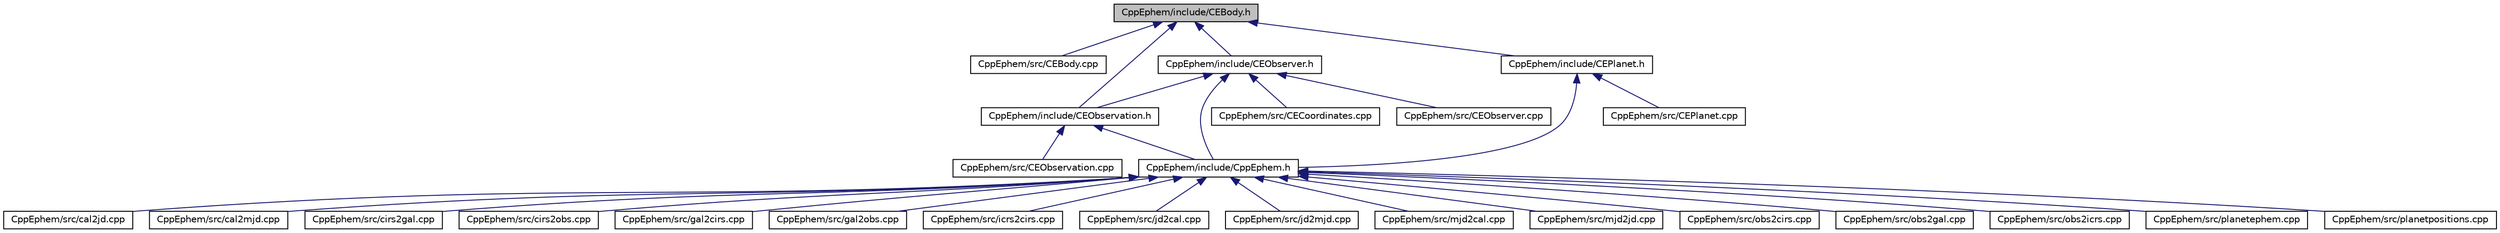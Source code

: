 digraph "CppEphem/include/CEBody.h"
{
  edge [fontname="Helvetica",fontsize="10",labelfontname="Helvetica",labelfontsize="10"];
  node [fontname="Helvetica",fontsize="10",shape=record];
  Node12 [label="CppEphem/include/CEBody.h",height=0.2,width=0.4,color="black", fillcolor="grey75", style="filled", fontcolor="black"];
  Node12 -> Node13 [dir="back",color="midnightblue",fontsize="10",style="solid",fontname="Helvetica"];
  Node13 [label="CppEphem/src/CEBody.cpp",height=0.2,width=0.4,color="black", fillcolor="white", style="filled",URL="$CEBody_8cpp.html"];
  Node12 -> Node14 [dir="back",color="midnightblue",fontsize="10",style="solid",fontname="Helvetica"];
  Node14 [label="CppEphem/include/CEObservation.h",height=0.2,width=0.4,color="black", fillcolor="white", style="filled",URL="$CEObservation_8h.html"];
  Node14 -> Node15 [dir="back",color="midnightblue",fontsize="10",style="solid",fontname="Helvetica"];
  Node15 [label="CppEphem/src/CEObservation.cpp",height=0.2,width=0.4,color="black", fillcolor="white", style="filled",URL="$CEObservation_8cpp.html"];
  Node14 -> Node16 [dir="back",color="midnightblue",fontsize="10",style="solid",fontname="Helvetica"];
  Node16 [label="CppEphem/include/CppEphem.h",height=0.2,width=0.4,color="black", fillcolor="white", style="filled",URL="$CppEphem_8h.html"];
  Node16 -> Node17 [dir="back",color="midnightblue",fontsize="10",style="solid",fontname="Helvetica"];
  Node17 [label="CppEphem/src/cal2jd.cpp",height=0.2,width=0.4,color="black", fillcolor="white", style="filled",URL="$cal2jd_8cpp.html"];
  Node16 -> Node18 [dir="back",color="midnightblue",fontsize="10",style="solid",fontname="Helvetica"];
  Node18 [label="CppEphem/src/cal2mjd.cpp",height=0.2,width=0.4,color="black", fillcolor="white", style="filled",URL="$cal2mjd_8cpp.html"];
  Node16 -> Node19 [dir="back",color="midnightblue",fontsize="10",style="solid",fontname="Helvetica"];
  Node19 [label="CppEphem/src/cirs2gal.cpp",height=0.2,width=0.4,color="black", fillcolor="white", style="filled",URL="$cirs2gal_8cpp.html"];
  Node16 -> Node20 [dir="back",color="midnightblue",fontsize="10",style="solid",fontname="Helvetica"];
  Node20 [label="CppEphem/src/cirs2obs.cpp",height=0.2,width=0.4,color="black", fillcolor="white", style="filled",URL="$cirs2obs_8cpp.html"];
  Node16 -> Node21 [dir="back",color="midnightblue",fontsize="10",style="solid",fontname="Helvetica"];
  Node21 [label="CppEphem/src/gal2cirs.cpp",height=0.2,width=0.4,color="black", fillcolor="white", style="filled",URL="$gal2cirs_8cpp.html"];
  Node16 -> Node22 [dir="back",color="midnightblue",fontsize="10",style="solid",fontname="Helvetica"];
  Node22 [label="CppEphem/src/gal2obs.cpp",height=0.2,width=0.4,color="black", fillcolor="white", style="filled",URL="$gal2obs_8cpp.html"];
  Node16 -> Node23 [dir="back",color="midnightblue",fontsize="10",style="solid",fontname="Helvetica"];
  Node23 [label="CppEphem/src/icrs2cirs.cpp",height=0.2,width=0.4,color="black", fillcolor="white", style="filled",URL="$icrs2cirs_8cpp.html",tooltip="Executable for converting from ICRS to CIRS coordinates. "];
  Node16 -> Node24 [dir="back",color="midnightblue",fontsize="10",style="solid",fontname="Helvetica"];
  Node24 [label="CppEphem/src/jd2cal.cpp",height=0.2,width=0.4,color="black", fillcolor="white", style="filled",URL="$jd2cal_8cpp.html"];
  Node16 -> Node25 [dir="back",color="midnightblue",fontsize="10",style="solid",fontname="Helvetica"];
  Node25 [label="CppEphem/src/jd2mjd.cpp",height=0.2,width=0.4,color="black", fillcolor="white", style="filled",URL="$jd2mjd_8cpp.html"];
  Node16 -> Node26 [dir="back",color="midnightblue",fontsize="10",style="solid",fontname="Helvetica"];
  Node26 [label="CppEphem/src/mjd2cal.cpp",height=0.2,width=0.4,color="black", fillcolor="white", style="filled",URL="$mjd2cal_8cpp.html"];
  Node16 -> Node27 [dir="back",color="midnightblue",fontsize="10",style="solid",fontname="Helvetica"];
  Node27 [label="CppEphem/src/mjd2jd.cpp",height=0.2,width=0.4,color="black", fillcolor="white", style="filled",URL="$mjd2jd_8cpp.html"];
  Node16 -> Node28 [dir="back",color="midnightblue",fontsize="10",style="solid",fontname="Helvetica"];
  Node28 [label="CppEphem/src/obs2cirs.cpp",height=0.2,width=0.4,color="black", fillcolor="white", style="filled",URL="$obs2cirs_8cpp.html"];
  Node16 -> Node29 [dir="back",color="midnightblue",fontsize="10",style="solid",fontname="Helvetica"];
  Node29 [label="CppEphem/src/obs2gal.cpp",height=0.2,width=0.4,color="black", fillcolor="white", style="filled",URL="$obs2gal_8cpp.html"];
  Node16 -> Node30 [dir="back",color="midnightblue",fontsize="10",style="solid",fontname="Helvetica"];
  Node30 [label="CppEphem/src/obs2icrs.cpp",height=0.2,width=0.4,color="black", fillcolor="white", style="filled",URL="$obs2icrs_8cpp.html"];
  Node16 -> Node31 [dir="back",color="midnightblue",fontsize="10",style="solid",fontname="Helvetica"];
  Node31 [label="CppEphem/src/planetephem.cpp",height=0.2,width=0.4,color="black", fillcolor="white", style="filled",URL="$planetephem_8cpp.html"];
  Node16 -> Node32 [dir="back",color="midnightblue",fontsize="10",style="solid",fontname="Helvetica"];
  Node32 [label="CppEphem/src/planetpositions.cpp",height=0.2,width=0.4,color="black", fillcolor="white", style="filled",URL="$planetpositions_8cpp.html",tooltip="This script allows viewing the current coordinates of a given solar system planet for dates within 30..."];
  Node12 -> Node33 [dir="back",color="midnightblue",fontsize="10",style="solid",fontname="Helvetica"];
  Node33 [label="CppEphem/include/CEObserver.h",height=0.2,width=0.4,color="black", fillcolor="white", style="filled",URL="$CEObserver_8h.html"];
  Node33 -> Node34 [dir="back",color="midnightblue",fontsize="10",style="solid",fontname="Helvetica"];
  Node34 [label="CppEphem/src/CECoordinates.cpp",height=0.2,width=0.4,color="black", fillcolor="white", style="filled",URL="$CECoordinates_8cpp.html"];
  Node33 -> Node35 [dir="back",color="midnightblue",fontsize="10",style="solid",fontname="Helvetica"];
  Node35 [label="CppEphem/src/CEObserver.cpp",height=0.2,width=0.4,color="black", fillcolor="white", style="filled",URL="$CEObserver_8cpp.html"];
  Node33 -> Node14 [dir="back",color="midnightblue",fontsize="10",style="solid",fontname="Helvetica"];
  Node33 -> Node16 [dir="back",color="midnightblue",fontsize="10",style="solid",fontname="Helvetica"];
  Node12 -> Node36 [dir="back",color="midnightblue",fontsize="10",style="solid",fontname="Helvetica"];
  Node36 [label="CppEphem/include/CEPlanet.h",height=0.2,width=0.4,color="black", fillcolor="white", style="filled",URL="$CEPlanet_8h.html"];
  Node36 -> Node37 [dir="back",color="midnightblue",fontsize="10",style="solid",fontname="Helvetica"];
  Node37 [label="CppEphem/src/CEPlanet.cpp",height=0.2,width=0.4,color="black", fillcolor="white", style="filled",URL="$CEPlanet_8cpp.html"];
  Node36 -> Node16 [dir="back",color="midnightblue",fontsize="10",style="solid",fontname="Helvetica"];
}

